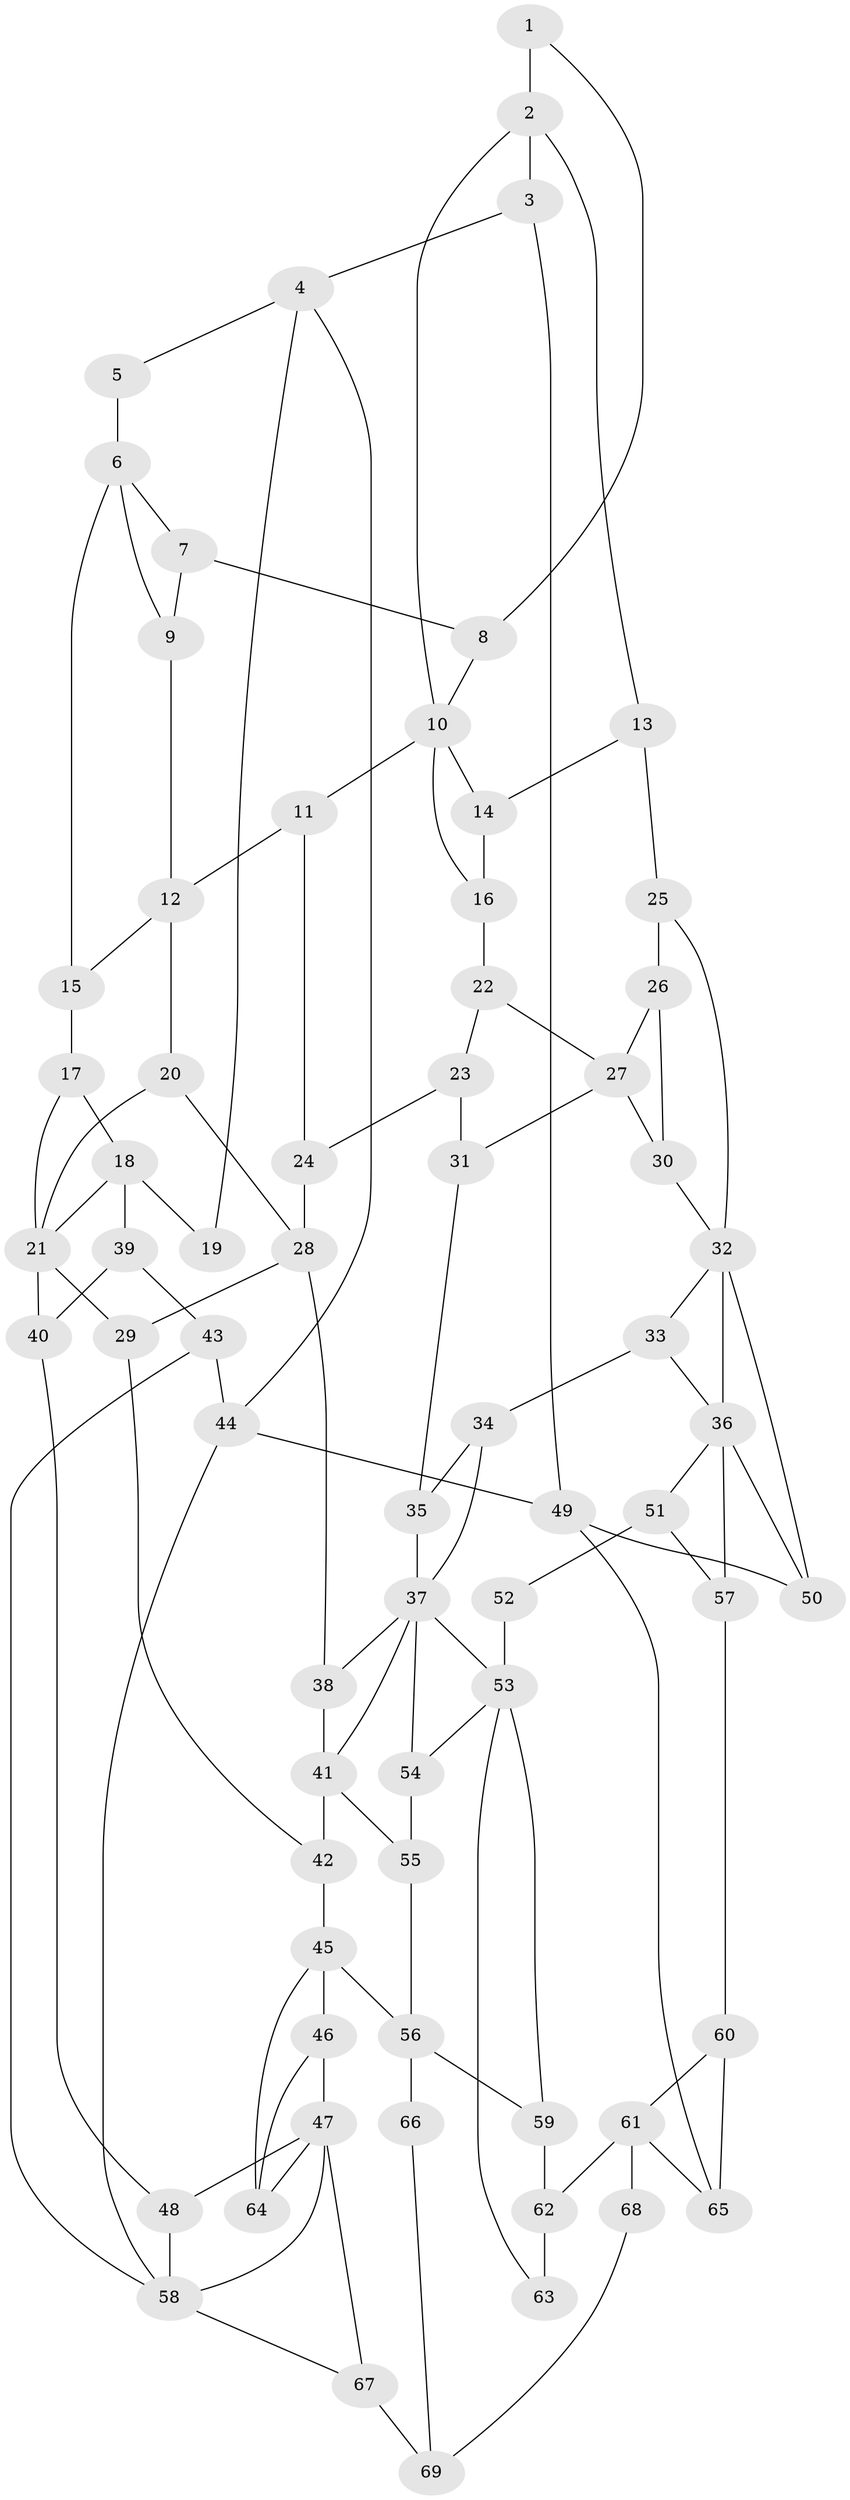 // original degree distribution, {3: 0.014492753623188406, 5: 0.4782608695652174, 6: 0.2463768115942029, 4: 0.2608695652173913}
// Generated by graph-tools (version 1.1) at 2025/54/03/04/25 22:54:40]
// undirected, 69 vertices, 115 edges
graph export_dot {
  node [color=gray90,style=filled];
  1;
  2;
  3;
  4;
  5;
  6;
  7;
  8;
  9;
  10;
  11;
  12;
  13;
  14;
  15;
  16;
  17;
  18;
  19;
  20;
  21;
  22;
  23;
  24;
  25;
  26;
  27;
  28;
  29;
  30;
  31;
  32;
  33;
  34;
  35;
  36;
  37;
  38;
  39;
  40;
  41;
  42;
  43;
  44;
  45;
  46;
  47;
  48;
  49;
  50;
  51;
  52;
  53;
  54;
  55;
  56;
  57;
  58;
  59;
  60;
  61;
  62;
  63;
  64;
  65;
  66;
  67;
  68;
  69;
  1 -- 2 [weight=2.0];
  1 -- 8 [weight=1.0];
  2 -- 3 [weight=2.0];
  2 -- 10 [weight=1.0];
  2 -- 13 [weight=1.0];
  3 -- 4 [weight=1.0];
  3 -- 49 [weight=1.0];
  4 -- 5 [weight=1.0];
  4 -- 19 [weight=1.0];
  4 -- 44 [weight=1.0];
  5 -- 6 [weight=2.0];
  6 -- 7 [weight=1.0];
  6 -- 9 [weight=1.0];
  6 -- 15 [weight=2.0];
  7 -- 8 [weight=1.0];
  7 -- 9 [weight=1.0];
  8 -- 10 [weight=1.0];
  9 -- 12 [weight=1.0];
  10 -- 11 [weight=2.0];
  10 -- 14 [weight=1.0];
  10 -- 16 [weight=1.0];
  11 -- 12 [weight=2.0];
  11 -- 24 [weight=1.0];
  12 -- 15 [weight=1.0];
  12 -- 20 [weight=2.0];
  13 -- 14 [weight=1.0];
  13 -- 25 [weight=1.0];
  14 -- 16 [weight=1.0];
  15 -- 17 [weight=1.0];
  16 -- 22 [weight=1.0];
  17 -- 18 [weight=1.0];
  17 -- 21 [weight=1.0];
  18 -- 19 [weight=2.0];
  18 -- 21 [weight=1.0];
  18 -- 39 [weight=2.0];
  20 -- 21 [weight=1.0];
  20 -- 28 [weight=1.0];
  21 -- 29 [weight=1.0];
  21 -- 40 [weight=1.0];
  22 -- 23 [weight=1.0];
  22 -- 27 [weight=2.0];
  23 -- 24 [weight=1.0];
  23 -- 31 [weight=1.0];
  24 -- 28 [weight=1.0];
  25 -- 26 [weight=1.0];
  25 -- 32 [weight=1.0];
  26 -- 27 [weight=1.0];
  26 -- 30 [weight=1.0];
  27 -- 30 [weight=1.0];
  27 -- 31 [weight=1.0];
  28 -- 29 [weight=1.0];
  28 -- 38 [weight=2.0];
  29 -- 42 [weight=1.0];
  30 -- 32 [weight=1.0];
  31 -- 35 [weight=1.0];
  32 -- 33 [weight=1.0];
  32 -- 36 [weight=2.0];
  32 -- 50 [weight=1.0];
  33 -- 34 [weight=1.0];
  33 -- 36 [weight=1.0];
  34 -- 35 [weight=1.0];
  34 -- 37 [weight=1.0];
  35 -- 37 [weight=1.0];
  36 -- 50 [weight=1.0];
  36 -- 51 [weight=1.0];
  36 -- 57 [weight=1.0];
  37 -- 38 [weight=1.0];
  37 -- 41 [weight=1.0];
  37 -- 53 [weight=1.0];
  37 -- 54 [weight=1.0];
  38 -- 41 [weight=2.0];
  39 -- 40 [weight=1.0];
  39 -- 43 [weight=1.0];
  40 -- 48 [weight=1.0];
  41 -- 42 [weight=2.0];
  41 -- 55 [weight=1.0];
  42 -- 45 [weight=1.0];
  43 -- 44 [weight=1.0];
  43 -- 58 [weight=1.0];
  44 -- 49 [weight=1.0];
  44 -- 58 [weight=1.0];
  45 -- 46 [weight=1.0];
  45 -- 56 [weight=2.0];
  45 -- 64 [weight=1.0];
  46 -- 47 [weight=1.0];
  46 -- 64 [weight=1.0];
  47 -- 48 [weight=1.0];
  47 -- 58 [weight=1.0];
  47 -- 64 [weight=1.0];
  47 -- 67 [weight=2.0];
  48 -- 58 [weight=2.0];
  49 -- 50 [weight=1.0];
  49 -- 65 [weight=1.0];
  51 -- 52 [weight=1.0];
  51 -- 57 [weight=1.0];
  52 -- 53 [weight=2.0];
  53 -- 54 [weight=1.0];
  53 -- 59 [weight=1.0];
  53 -- 63 [weight=1.0];
  54 -- 55 [weight=1.0];
  55 -- 56 [weight=1.0];
  56 -- 59 [weight=1.0];
  56 -- 66 [weight=2.0];
  57 -- 60 [weight=1.0];
  58 -- 67 [weight=1.0];
  59 -- 62 [weight=1.0];
  60 -- 61 [weight=1.0];
  60 -- 65 [weight=1.0];
  61 -- 62 [weight=2.0];
  61 -- 65 [weight=1.0];
  61 -- 68 [weight=2.0];
  62 -- 63 [weight=2.0];
  66 -- 69 [weight=1.0];
  67 -- 69 [weight=1.0];
  68 -- 69 [weight=1.0];
}
